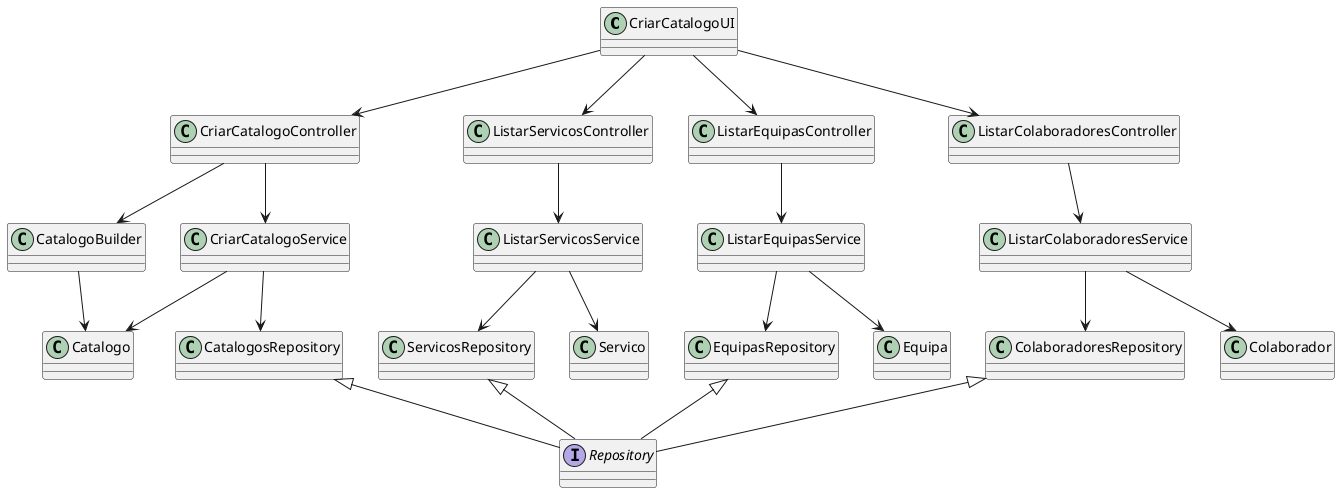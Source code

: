 @startuml CriarCatalogoCD

class CriarCatalogoUI{

}

CriarCatalogoUI-->CriarCatalogoController
CriarCatalogoUI-->ListarServicosController
CriarCatalogoUI-->ListarEquipasController
CriarCatalogoUI-->ListarColaboradoresController

class CriarCatalogoController{
}
CriarCatalogoController-->CriarCatalogoService
CriarCatalogoController-->CatalogoBuilder
CatalogoBuilder-->Catalogo

class CatalogoBuilder{
    
}

class CriarCatalogoService{

}
CriarCatalogoService-->CatalogosRepository
CriarCatalogoService-->Catalogo

class CatalogosRepository{

}
CatalogosRepository<|-- Repository

class ListarServicosController{
}
ListarServicosController-->ListarServicosService
class ListarServicosService{

}
ListarServicosService-->ServicosRepository
ListarServicosService-->Servico
class ServicosRepository{

}
ServicosRepository<|-- Repository

class ListarEquipasController{
}
ListarEquipasController-->ListarEquipasService
class ListarEquipasService{

}
ListarEquipasService-->EquipasRepository
ListarEquipasService-->Equipa
class EquipasRepository{
    
}
EquipasRepository<|-- Repository

class ListarColaboradoresController{
}
ListarColaboradoresController-->ListarColaboradoresService
class ListarColaboradoresService{

}
ListarColaboradoresService-->ColaboradoresRepository
ListarColaboradoresService-->Colaborador
class ColaboradoresRepository{
    
}
ColaboradoresRepository<|-- Repository

interface Repository{

}

class Colaborador {

}

class Equipa {

}




@enduml